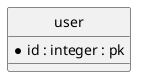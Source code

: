 @startuml test
hide circle
skinparam Linetype ortho

entity "user" as user {
    * id : integer : pk 
}

@enduml